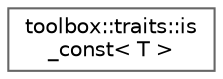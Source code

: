 digraph "Graphical Class Hierarchy"
{
 // LATEX_PDF_SIZE
  bgcolor="transparent";
  edge [fontname=Helvetica,fontsize=10,labelfontname=Helvetica,labelfontsize=10];
  node [fontname=Helvetica,fontsize=10,shape=box,height=0.2,width=0.4];
  rankdir="LR";
  Node0 [id="Node000000",label="toolbox::traits::is\l_const\< T \>",height=0.2,width=0.4,color="grey40", fillcolor="white", style="filled",URL="$structtoolbox_1_1traits_1_1is__const.html",tooltip="检查类型是否为const限定/Check if type is const-qualified"];
}
